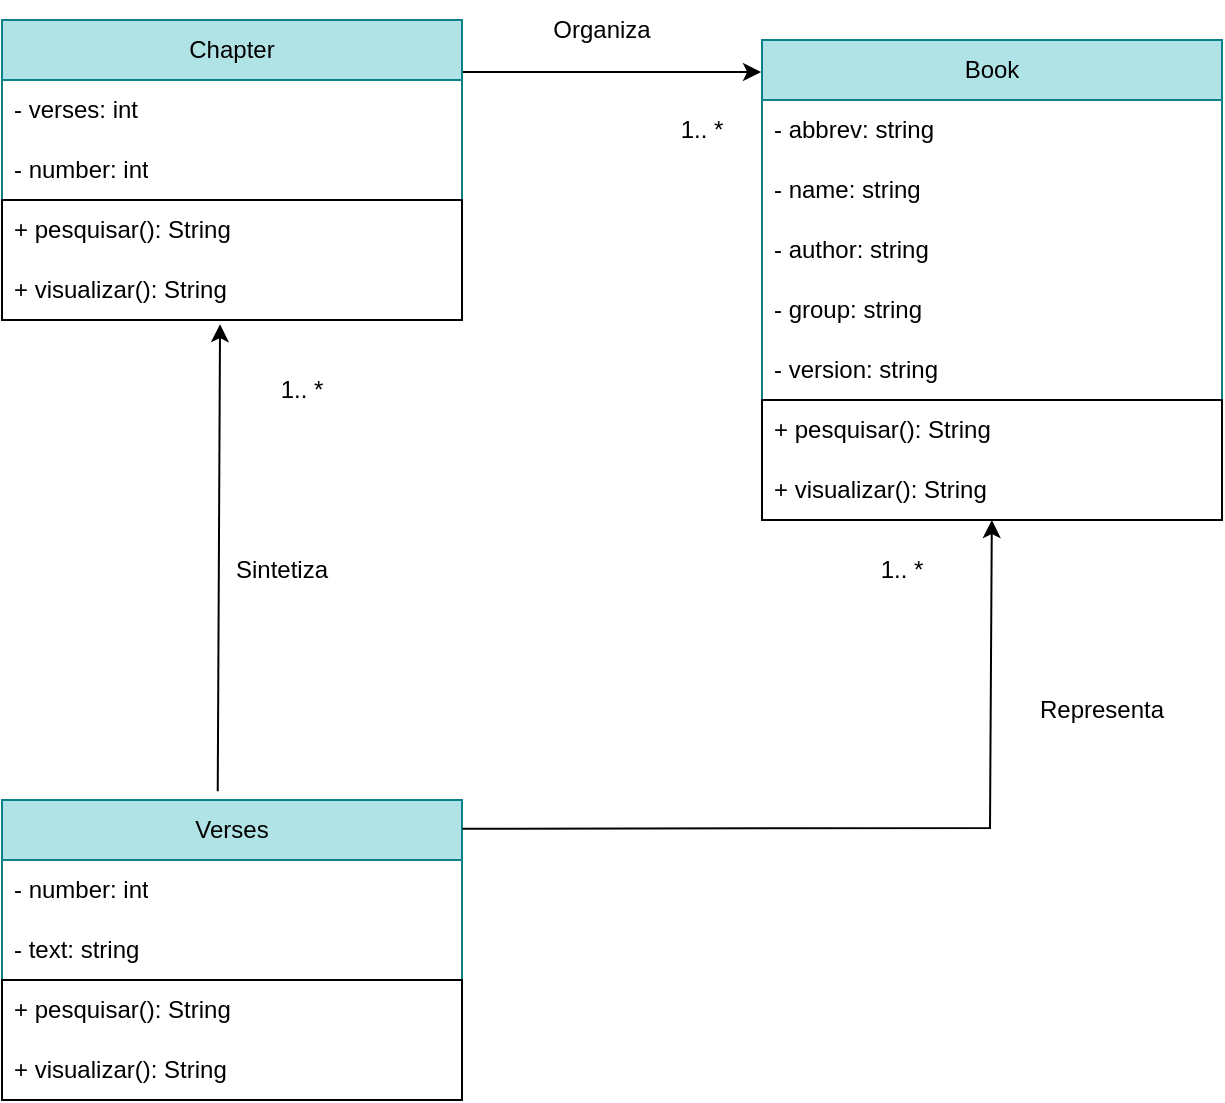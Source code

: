 <mxfile version="21.2.1" type="github">
  <diagram name="Página-1" id="ysCXGw7nuwoSMVBIMQVc">
    <mxGraphModel dx="1678" dy="864" grid="1" gridSize="10" guides="1" tooltips="1" connect="1" arrows="1" fold="1" page="1" pageScale="1" pageWidth="827" pageHeight="1169" math="0" shadow="0">
      <root>
        <mxCell id="0" />
        <mxCell id="1" parent="0" />
        <mxCell id="TCEimLqJ_vtlB26sZfbg-30" value="" style="endArrow=classic;html=1;rounded=0;entryX=-0.002;entryY=0.089;entryDx=0;entryDy=0;entryPerimeter=0;" edge="1" parent="1" target="TCEimLqJ_vtlB26sZfbg-2">
          <mxGeometry width="50" height="50" relative="1" as="geometry">
            <mxPoint x="-140" y="476" as="sourcePoint" />
            <mxPoint x="130" y="470" as="targetPoint" />
          </mxGeometry>
        </mxCell>
        <mxCell id="TCEimLqJ_vtlB26sZfbg-31" value="" style="endArrow=classic;html=1;rounded=0;entryX=0.474;entryY=1.069;entryDx=0;entryDy=0;entryPerimeter=0;exitX=0.469;exitY=-0.049;exitDx=0;exitDy=0;exitPerimeter=0;" edge="1" parent="1" source="TCEimLqJ_vtlB26sZfbg-21" target="TCEimLqJ_vtlB26sZfbg-20">
          <mxGeometry width="50" height="50" relative="1" as="geometry">
            <mxPoint x="-260" y="880" as="sourcePoint" />
            <mxPoint x="580" y="480" as="targetPoint" />
          </mxGeometry>
        </mxCell>
        <mxCell id="TCEimLqJ_vtlB26sZfbg-32" value="" style="group" vertex="1" connectable="0" parent="1">
          <mxGeometry x="-370" y="450" width="230" height="150" as="geometry" />
        </mxCell>
        <mxCell id="TCEimLqJ_vtlB26sZfbg-12" value="Chapter" style="swimlane;fontStyle=0;childLayout=stackLayout;horizontal=1;startSize=30;horizontalStack=0;resizeParent=1;resizeParentMax=0;resizeLast=0;collapsible=1;marginBottom=0;whiteSpace=wrap;html=1;fillColor=#b0e3e6;strokeColor=#0e8088;" vertex="1" parent="TCEimLqJ_vtlB26sZfbg-32">
          <mxGeometry width="230" height="150" as="geometry">
            <mxRectangle width="80" height="30" as="alternateBounds" />
          </mxGeometry>
        </mxCell>
        <mxCell id="TCEimLqJ_vtlB26sZfbg-52" value="-&amp;nbsp;verses: int" style="text;align=left;verticalAlign=middle;spacingLeft=4;spacingRight=4;overflow=hidden;points=[[0,0.5],[1,0.5]];portConstraint=eastwest;rotatable=0;whiteSpace=wrap;html=1;" vertex="1" parent="TCEimLqJ_vtlB26sZfbg-12">
          <mxGeometry y="30" width="230" height="30" as="geometry" />
        </mxCell>
        <mxCell id="TCEimLqJ_vtlB26sZfbg-13" value="-&amp;nbsp;number: int" style="text;align=left;verticalAlign=middle;spacingLeft=4;spacingRight=4;overflow=hidden;points=[[0,0.5],[1,0.5]];portConstraint=eastwest;rotatable=0;whiteSpace=wrap;html=1;" vertex="1" parent="TCEimLqJ_vtlB26sZfbg-12">
          <mxGeometry y="60" width="230" height="30" as="geometry" />
        </mxCell>
        <mxCell id="TCEimLqJ_vtlB26sZfbg-14" value="-&amp;nbsp;verses: int" style="text;align=left;verticalAlign=middle;spacingLeft=4;spacingRight=4;overflow=hidden;points=[[0,0.5],[1,0.5]];portConstraint=eastwest;rotatable=0;whiteSpace=wrap;html=1;" vertex="1" parent="TCEimLqJ_vtlB26sZfbg-12">
          <mxGeometry y="90" width="230" height="30" as="geometry" />
        </mxCell>
        <mxCell id="TCEimLqJ_vtlB26sZfbg-53" value="-&amp;nbsp;verses: int" style="text;align=left;verticalAlign=middle;spacingLeft=4;spacingRight=4;overflow=hidden;points=[[0,0.5],[1,0.5]];portConstraint=eastwest;rotatable=0;whiteSpace=wrap;html=1;" vertex="1" parent="TCEimLqJ_vtlB26sZfbg-12">
          <mxGeometry y="120" width="230" height="30" as="geometry" />
        </mxCell>
        <mxCell id="TCEimLqJ_vtlB26sZfbg-18" value="" style="rounded=0;whiteSpace=wrap;html=1;" vertex="1" parent="TCEimLqJ_vtlB26sZfbg-32">
          <mxGeometry y="90" width="230" height="60" as="geometry" />
        </mxCell>
        <mxCell id="TCEimLqJ_vtlB26sZfbg-19" value="+ pesquisar(): String" style="text;align=left;verticalAlign=middle;spacingLeft=4;spacingRight=4;overflow=hidden;points=[[0,0.5],[1,0.5]];portConstraint=eastwest;rotatable=0;whiteSpace=wrap;html=1;" vertex="1" parent="TCEimLqJ_vtlB26sZfbg-32">
          <mxGeometry y="90" width="230" height="30" as="geometry" />
        </mxCell>
        <mxCell id="TCEimLqJ_vtlB26sZfbg-20" value="+ visualizar(): String" style="text;align=left;verticalAlign=middle;spacingLeft=4;spacingRight=4;overflow=hidden;points=[[0,0.5],[1,0.5]];portConstraint=eastwest;rotatable=0;whiteSpace=wrap;html=1;" vertex="1" parent="TCEimLqJ_vtlB26sZfbg-32">
          <mxGeometry y="120" width="230" height="30" as="geometry" />
        </mxCell>
        <mxCell id="TCEimLqJ_vtlB26sZfbg-33" value="" style="group" vertex="1" connectable="0" parent="1">
          <mxGeometry x="-370" y="840" width="230" height="150" as="geometry" />
        </mxCell>
        <mxCell id="TCEimLqJ_vtlB26sZfbg-21" value="Verses" style="swimlane;fontStyle=0;childLayout=stackLayout;horizontal=1;startSize=30;horizontalStack=0;resizeParent=1;resizeParentMax=0;resizeLast=0;collapsible=1;marginBottom=0;whiteSpace=wrap;html=1;fillColor=#b0e3e6;strokeColor=#0e8088;" vertex="1" parent="TCEimLqJ_vtlB26sZfbg-33">
          <mxGeometry width="230" height="90" as="geometry" />
        </mxCell>
        <mxCell id="TCEimLqJ_vtlB26sZfbg-22" value="-&amp;nbsp;number: int" style="text;strokeColor=none;fillColor=none;align=left;verticalAlign=middle;spacingLeft=4;spacingRight=4;overflow=hidden;points=[[0,0.5],[1,0.5]];portConstraint=eastwest;rotatable=0;whiteSpace=wrap;html=1;" vertex="1" parent="TCEimLqJ_vtlB26sZfbg-21">
          <mxGeometry y="30" width="230" height="30" as="geometry" />
        </mxCell>
        <mxCell id="TCEimLqJ_vtlB26sZfbg-23" value="-&amp;nbsp;text: string" style="text;strokeColor=none;fillColor=none;align=left;verticalAlign=middle;spacingLeft=4;spacingRight=4;overflow=hidden;points=[[0,0.5],[1,0.5]];portConstraint=eastwest;rotatable=0;whiteSpace=wrap;html=1;" vertex="1" parent="TCEimLqJ_vtlB26sZfbg-21">
          <mxGeometry y="60" width="230" height="30" as="geometry" />
        </mxCell>
        <mxCell id="TCEimLqJ_vtlB26sZfbg-27" value="" style="rounded=0;whiteSpace=wrap;html=1;" vertex="1" parent="TCEimLqJ_vtlB26sZfbg-33">
          <mxGeometry y="90" width="230" height="60" as="geometry" />
        </mxCell>
        <mxCell id="TCEimLqJ_vtlB26sZfbg-43" value="+ pesquisar(): String" style="text;strokeColor=none;fillColor=none;align=left;verticalAlign=middle;spacingLeft=4;spacingRight=4;overflow=hidden;points=[[0,0.5],[1,0.5]];portConstraint=eastwest;rotatable=0;whiteSpace=wrap;html=1;" vertex="1" parent="TCEimLqJ_vtlB26sZfbg-33">
          <mxGeometry y="90" width="230" height="30" as="geometry" />
        </mxCell>
        <mxCell id="TCEimLqJ_vtlB26sZfbg-44" value="+ visualizar(): String" style="text;strokeColor=none;fillColor=none;align=left;verticalAlign=middle;spacingLeft=4;spacingRight=4;overflow=hidden;points=[[0,0.5],[1,0.5]];portConstraint=eastwest;rotatable=0;whiteSpace=wrap;html=1;" vertex="1" parent="TCEimLqJ_vtlB26sZfbg-33">
          <mxGeometry y="120" width="230" height="30" as="geometry" />
        </mxCell>
        <mxCell id="TCEimLqJ_vtlB26sZfbg-34" value="" style="group" vertex="1" connectable="0" parent="1">
          <mxGeometry x="10" y="460" width="230" height="240" as="geometry" />
        </mxCell>
        <mxCell id="TCEimLqJ_vtlB26sZfbg-2" value="Book" style="swimlane;fontStyle=0;childLayout=stackLayout;horizontal=1;startSize=30;horizontalStack=0;resizeParent=1;resizeParentMax=0;resizeLast=0;collapsible=1;marginBottom=0;whiteSpace=wrap;html=1;fillColor=#b0e3e6;strokeColor=#0e8088;" vertex="1" parent="TCEimLqJ_vtlB26sZfbg-34">
          <mxGeometry width="230" height="180" as="geometry" />
        </mxCell>
        <mxCell id="TCEimLqJ_vtlB26sZfbg-3" value="- abbrev: string" style="text;strokeColor=none;fillColor=none;align=left;verticalAlign=middle;spacingLeft=4;spacingRight=4;overflow=hidden;points=[[0,0.5],[1,0.5]];portConstraint=eastwest;rotatable=0;whiteSpace=wrap;html=1;" vertex="1" parent="TCEimLqJ_vtlB26sZfbg-2">
          <mxGeometry y="30" width="230" height="30" as="geometry" />
        </mxCell>
        <mxCell id="TCEimLqJ_vtlB26sZfbg-4" value="-&amp;nbsp;name: string" style="text;strokeColor=none;fillColor=none;align=left;verticalAlign=middle;spacingLeft=4;spacingRight=4;overflow=hidden;points=[[0,0.5],[1,0.5]];portConstraint=eastwest;rotatable=0;whiteSpace=wrap;html=1;" vertex="1" parent="TCEimLqJ_vtlB26sZfbg-2">
          <mxGeometry y="60" width="230" height="30" as="geometry" />
        </mxCell>
        <mxCell id="TCEimLqJ_vtlB26sZfbg-5" value="-&amp;nbsp;author: string" style="text;strokeColor=none;fillColor=none;align=left;verticalAlign=middle;spacingLeft=4;spacingRight=4;overflow=hidden;points=[[0,0.5],[1,0.5]];portConstraint=eastwest;rotatable=0;whiteSpace=wrap;html=1;" vertex="1" parent="TCEimLqJ_vtlB26sZfbg-2">
          <mxGeometry y="90" width="230" height="30" as="geometry" />
        </mxCell>
        <mxCell id="TCEimLqJ_vtlB26sZfbg-6" value="-&amp;nbsp;group: string" style="text;strokeColor=none;fillColor=none;align=left;verticalAlign=middle;spacingLeft=4;spacingRight=4;overflow=hidden;points=[[0,0.5],[1,0.5]];portConstraint=eastwest;rotatable=0;whiteSpace=wrap;html=1;" vertex="1" parent="TCEimLqJ_vtlB26sZfbg-2">
          <mxGeometry y="120" width="230" height="30" as="geometry" />
        </mxCell>
        <mxCell id="TCEimLqJ_vtlB26sZfbg-7" value="-&amp;nbsp;version: string" style="text;strokeColor=none;fillColor=none;align=left;verticalAlign=middle;spacingLeft=4;spacingRight=4;overflow=hidden;points=[[0,0.5],[1,0.5]];portConstraint=eastwest;rotatable=0;whiteSpace=wrap;html=1;" vertex="1" parent="TCEimLqJ_vtlB26sZfbg-2">
          <mxGeometry y="150" width="230" height="30" as="geometry" />
        </mxCell>
        <mxCell id="TCEimLqJ_vtlB26sZfbg-8" value="" style="rounded=0;whiteSpace=wrap;html=1;" vertex="1" parent="TCEimLqJ_vtlB26sZfbg-34">
          <mxGeometry y="180" width="230" height="60" as="geometry" />
        </mxCell>
        <mxCell id="TCEimLqJ_vtlB26sZfbg-45" value="+ pesquisar(): String" style="text;strokeColor=none;fillColor=none;align=left;verticalAlign=middle;spacingLeft=4;spacingRight=4;overflow=hidden;points=[[0,0.5],[1,0.5]];portConstraint=eastwest;rotatable=0;whiteSpace=wrap;html=1;" vertex="1" parent="TCEimLqJ_vtlB26sZfbg-34">
          <mxGeometry y="180" width="230" height="30" as="geometry" />
        </mxCell>
        <mxCell id="TCEimLqJ_vtlB26sZfbg-46" value="+ visualizar(): String" style="text;strokeColor=none;fillColor=none;align=left;verticalAlign=middle;spacingLeft=4;spacingRight=4;overflow=hidden;points=[[0,0.5],[1,0.5]];portConstraint=eastwest;rotatable=0;whiteSpace=wrap;html=1;" vertex="1" parent="TCEimLqJ_vtlB26sZfbg-34">
          <mxGeometry y="210" width="230" height="30" as="geometry" />
        </mxCell>
        <mxCell id="TCEimLqJ_vtlB26sZfbg-35" value="Sintetiza" style="text;html=1;strokeColor=none;fillColor=none;align=center;verticalAlign=middle;whiteSpace=wrap;rounded=0;" vertex="1" parent="1">
          <mxGeometry x="-260" y="710" width="60" height="30" as="geometry" />
        </mxCell>
        <mxCell id="TCEimLqJ_vtlB26sZfbg-36" value="1.. *" style="text;html=1;strokeColor=none;fillColor=none;align=center;verticalAlign=middle;whiteSpace=wrap;rounded=0;" vertex="1" parent="1">
          <mxGeometry x="-250" y="620" width="60" height="30" as="geometry" />
        </mxCell>
        <mxCell id="TCEimLqJ_vtlB26sZfbg-40" value="" style="endArrow=classic;html=1;rounded=0;exitX=1.001;exitY=0.16;exitDx=0;exitDy=0;exitPerimeter=0;" edge="1" parent="1" source="TCEimLqJ_vtlB26sZfbg-21">
          <mxGeometry width="50" height="50" relative="1" as="geometry">
            <mxPoint x="60" y="700" as="sourcePoint" />
            <mxPoint x="124.911" y="700" as="targetPoint" />
            <Array as="points">
              <mxPoint x="124" y="854" />
            </Array>
          </mxGeometry>
        </mxCell>
        <mxCell id="TCEimLqJ_vtlB26sZfbg-41" value="1.. *" style="text;html=1;strokeColor=none;fillColor=none;align=center;verticalAlign=middle;whiteSpace=wrap;rounded=0;" vertex="1" parent="1">
          <mxGeometry x="-50" y="490" width="60" height="30" as="geometry" />
        </mxCell>
        <mxCell id="TCEimLqJ_vtlB26sZfbg-42" value="1.. *" style="text;html=1;strokeColor=none;fillColor=none;align=center;verticalAlign=middle;whiteSpace=wrap;rounded=0;" vertex="1" parent="1">
          <mxGeometry x="50" y="710" width="60" height="30" as="geometry" />
        </mxCell>
        <mxCell id="TCEimLqJ_vtlB26sZfbg-47" value="Representa" style="text;html=1;strokeColor=none;fillColor=none;align=center;verticalAlign=middle;whiteSpace=wrap;rounded=0;" vertex="1" parent="1">
          <mxGeometry x="150" y="780" width="60" height="30" as="geometry" />
        </mxCell>
        <mxCell id="TCEimLqJ_vtlB26sZfbg-48" value="Organiza" style="text;html=1;strokeColor=none;fillColor=none;align=center;verticalAlign=middle;whiteSpace=wrap;rounded=0;" vertex="1" parent="1">
          <mxGeometry x="-100" y="440" width="60" height="30" as="geometry" />
        </mxCell>
      </root>
    </mxGraphModel>
  </diagram>
</mxfile>
